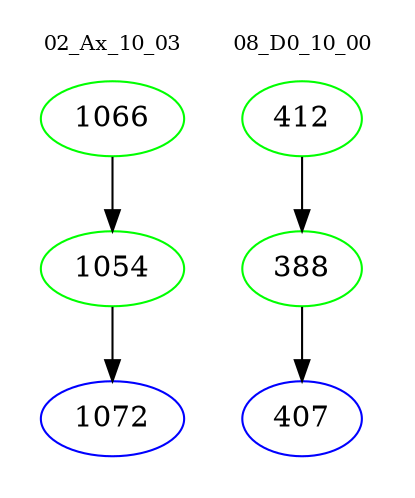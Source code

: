 digraph{
subgraph cluster_0 {
color = white
label = "02_Ax_10_03";
fontsize=10;
T0_1066 [label="1066", color="green"]
T0_1066 -> T0_1054 [color="black"]
T0_1054 [label="1054", color="green"]
T0_1054 -> T0_1072 [color="black"]
T0_1072 [label="1072", color="blue"]
}
subgraph cluster_1 {
color = white
label = "08_D0_10_00";
fontsize=10;
T1_412 [label="412", color="green"]
T1_412 -> T1_388 [color="black"]
T1_388 [label="388", color="green"]
T1_388 -> T1_407 [color="black"]
T1_407 [label="407", color="blue"]
}
}
